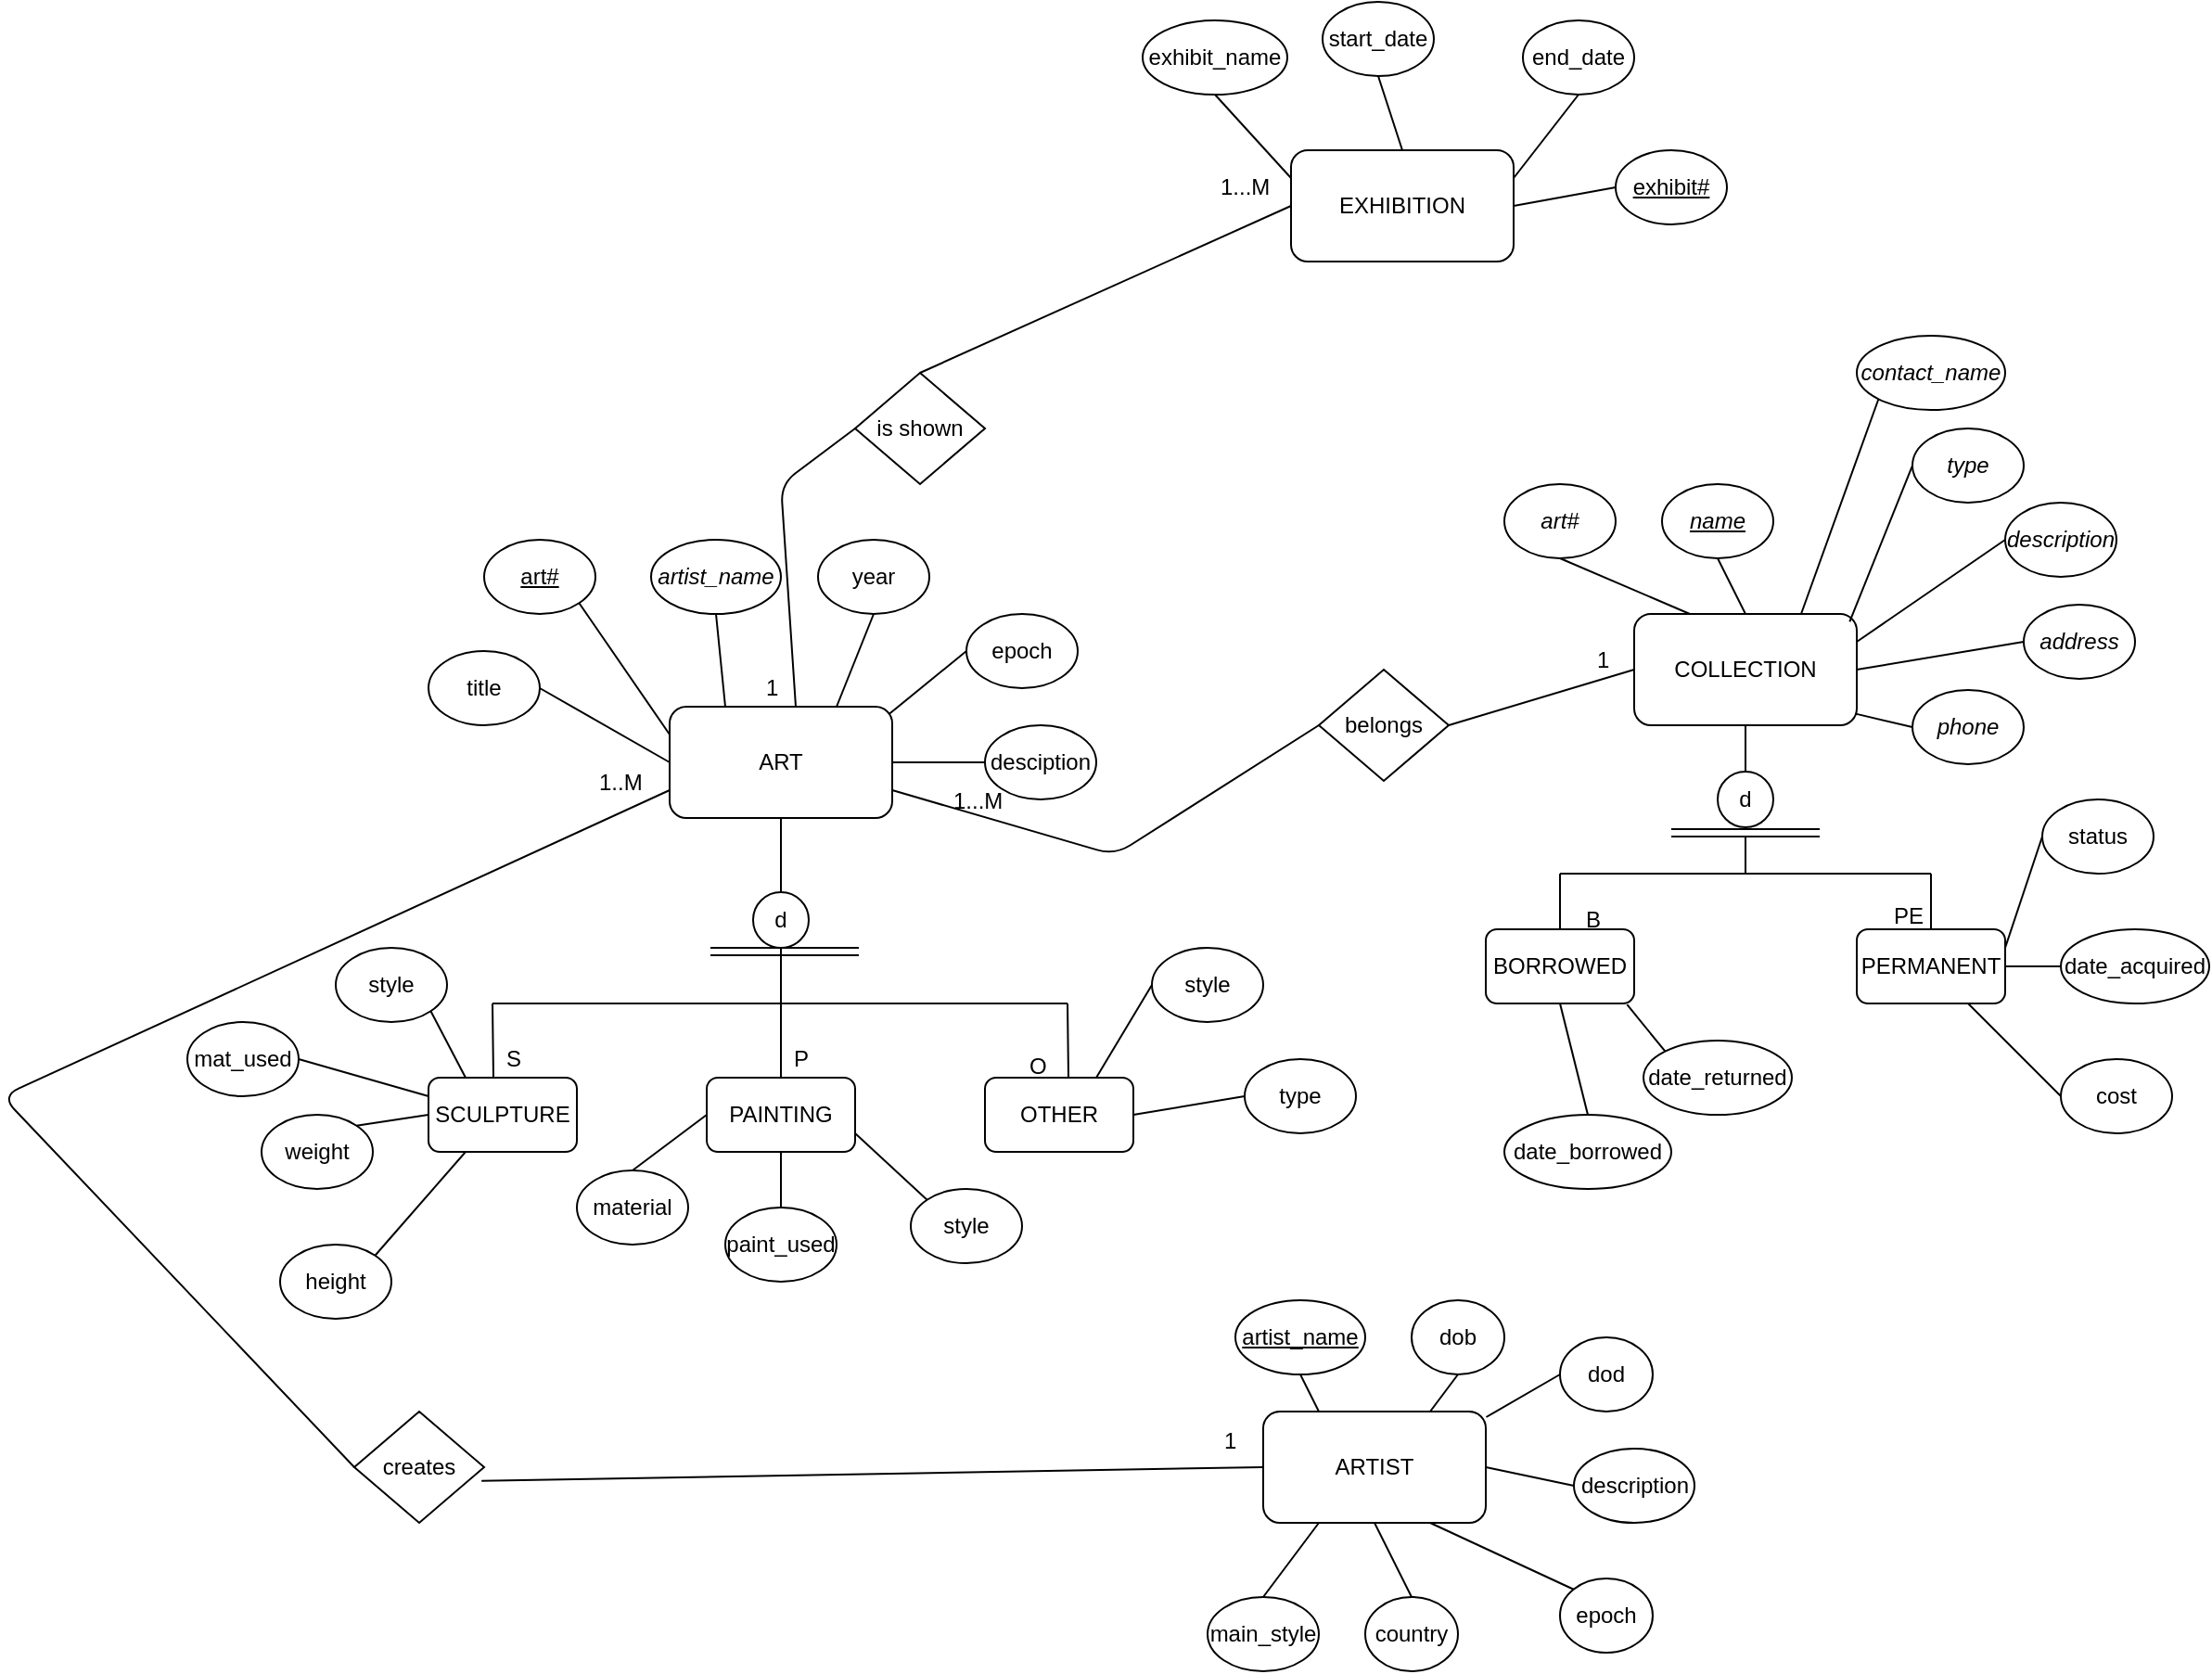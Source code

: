 <mxfile version="12.1.3" type="device" pages="1"><diagram id="7eucAfIl1j1cKesO3npQ" name="Page-1"><mxGraphModel dx="1873" dy="456" grid="1" gridSize="10" guides="1" tooltips="1" connect="1" arrows="1" fold="1" page="1" pageScale="1" pageWidth="850" pageHeight="1100" math="0" shadow="0"><root><mxCell id="0"/><mxCell id="1" parent="0"/><mxCell id="s8wvw3rmHeGvrvVk0iNm-20" value="" style="endArrow=none;html=1;" edge="1" parent="1"><mxGeometry width="50" height="50" relative="1" as="geometry"><mxPoint x="56.5" y="550" as="sourcePoint"/><mxPoint x="366.5" y="550" as="targetPoint"/></mxGeometry></mxCell><mxCell id="s8wvw3rmHeGvrvVk0iNm-1" value="ART" style="rounded=1;whiteSpace=wrap;html=1;" vertex="1" parent="1"><mxGeometry x="152" y="390" width="120" height="60" as="geometry"/></mxCell><mxCell id="s8wvw3rmHeGvrvVk0iNm-2" value="&lt;u&gt;art#&lt;/u&gt;" style="ellipse;whiteSpace=wrap;html=1;" vertex="1" parent="1"><mxGeometry x="52" y="300" width="60" height="40" as="geometry"/></mxCell><mxCell id="s8wvw3rmHeGvrvVk0iNm-3" value="&lt;i&gt;artist_name&lt;/i&gt;" style="ellipse;whiteSpace=wrap;html=1;" vertex="1" parent="1"><mxGeometry x="142" y="300" width="70" height="40" as="geometry"/></mxCell><mxCell id="s8wvw3rmHeGvrvVk0iNm-4" value="year" style="ellipse;whiteSpace=wrap;html=1;" vertex="1" parent="1"><mxGeometry x="232" y="300" width="60" height="40" as="geometry"/></mxCell><mxCell id="s8wvw3rmHeGvrvVk0iNm-6" value="title" style="ellipse;whiteSpace=wrap;html=1;" vertex="1" parent="1"><mxGeometry x="22" y="360" width="60" height="40" as="geometry"/></mxCell><mxCell id="s8wvw3rmHeGvrvVk0iNm-7" value="epoch" style="ellipse;whiteSpace=wrap;html=1;" vertex="1" parent="1"><mxGeometry x="312" y="340" width="60" height="40" as="geometry"/></mxCell><mxCell id="s8wvw3rmHeGvrvVk0iNm-8" value="desciption" style="ellipse;whiteSpace=wrap;html=1;" vertex="1" parent="1"><mxGeometry x="322" y="400" width="60" height="40" as="geometry"/></mxCell><mxCell id="s8wvw3rmHeGvrvVk0iNm-10" value="" style="endArrow=none;html=1;entryX=0;entryY=0.5;entryDx=0;entryDy=0;exitX=1;exitY=0.5;exitDx=0;exitDy=0;" edge="1" parent="1" source="s8wvw3rmHeGvrvVk0iNm-1" target="s8wvw3rmHeGvrvVk0iNm-8"><mxGeometry width="50" height="50" relative="1" as="geometry"><mxPoint x="232" y="540" as="sourcePoint"/><mxPoint x="282" y="490" as="targetPoint"/></mxGeometry></mxCell><mxCell id="s8wvw3rmHeGvrvVk0iNm-11" value="" style="endArrow=none;html=1;exitX=1;exitY=0.5;exitDx=0;exitDy=0;entryX=0;entryY=0.5;entryDx=0;entryDy=0;" edge="1" parent="1" source="s8wvw3rmHeGvrvVk0iNm-6" target="s8wvw3rmHeGvrvVk0iNm-1"><mxGeometry width="50" height="50" relative="1" as="geometry"><mxPoint x="92" y="560" as="sourcePoint"/><mxPoint x="92" y="530" as="targetPoint"/></mxGeometry></mxCell><mxCell id="s8wvw3rmHeGvrvVk0iNm-12" value="" style="endArrow=none;html=1;entryX=1;entryY=1;entryDx=0;entryDy=0;exitX=0;exitY=0.25;exitDx=0;exitDy=0;" edge="1" parent="1" source="s8wvw3rmHeGvrvVk0iNm-1" target="s8wvw3rmHeGvrvVk0iNm-2"><mxGeometry width="50" height="50" relative="1" as="geometry"><mxPoint x="92" y="540" as="sourcePoint"/><mxPoint x="142" y="490" as="targetPoint"/></mxGeometry></mxCell><mxCell id="s8wvw3rmHeGvrvVk0iNm-13" value="" style="endArrow=none;html=1;entryX=0.5;entryY=1;entryDx=0;entryDy=0;exitX=0.25;exitY=0;exitDx=0;exitDy=0;" edge="1" parent="1" source="s8wvw3rmHeGvrvVk0iNm-1" target="s8wvw3rmHeGvrvVk0iNm-3"><mxGeometry width="50" height="50" relative="1" as="geometry"><mxPoint x="72" y="520" as="sourcePoint"/><mxPoint x="122" y="470" as="targetPoint"/></mxGeometry></mxCell><mxCell id="s8wvw3rmHeGvrvVk0iNm-14" value="" style="endArrow=none;html=1;entryX=0.5;entryY=1;entryDx=0;entryDy=0;exitX=0.75;exitY=0;exitDx=0;exitDy=0;" edge="1" parent="1" source="s8wvw3rmHeGvrvVk0iNm-1" target="s8wvw3rmHeGvrvVk0iNm-4"><mxGeometry width="50" height="50" relative="1" as="geometry"><mxPoint x="122" y="550" as="sourcePoint"/><mxPoint x="172" y="500" as="targetPoint"/></mxGeometry></mxCell><mxCell id="s8wvw3rmHeGvrvVk0iNm-15" value="" style="endArrow=none;html=1;entryX=0;entryY=0.5;entryDx=0;entryDy=0;exitX=0.988;exitY=0.063;exitDx=0;exitDy=0;exitPerimeter=0;" edge="1" parent="1" source="s8wvw3rmHeGvrvVk0iNm-1" target="s8wvw3rmHeGvrvVk0iNm-7"><mxGeometry width="50" height="50" relative="1" as="geometry"><mxPoint x="402" y="360" as="sourcePoint"/><mxPoint x="192" y="510" as="targetPoint"/></mxGeometry></mxCell><mxCell id="s8wvw3rmHeGvrvVk0iNm-16" value="" style="endArrow=none;html=1;entryX=0.5;entryY=1;entryDx=0;entryDy=0;" edge="1" parent="1" target="s8wvw3rmHeGvrvVk0iNm-1"><mxGeometry width="50" height="50" relative="1" as="geometry"><mxPoint x="212" y="490" as="sourcePoint"/><mxPoint x="152" y="480" as="targetPoint"/></mxGeometry></mxCell><mxCell id="s8wvw3rmHeGvrvVk0iNm-17" value="d" style="ellipse;whiteSpace=wrap;html=1;aspect=fixed;" vertex="1" parent="1"><mxGeometry x="197" y="490" width="30" height="30" as="geometry"/></mxCell><mxCell id="s8wvw3rmHeGvrvVk0iNm-18" value="" style="endArrow=none;html=1;entryX=0.5;entryY=1;entryDx=0;entryDy=0;" edge="1" parent="1" target="s8wvw3rmHeGvrvVk0iNm-17"><mxGeometry width="50" height="50" relative="1" as="geometry"><mxPoint x="212" y="550" as="sourcePoint"/><mxPoint x="202" y="560" as="targetPoint"/></mxGeometry></mxCell><mxCell id="s8wvw3rmHeGvrvVk0iNm-21" value="" style="endArrow=none;html=1;" edge="1" parent="1"><mxGeometry width="50" height="50" relative="1" as="geometry"><mxPoint x="57" y="590" as="sourcePoint"/><mxPoint x="56.5" y="550" as="targetPoint"/></mxGeometry></mxCell><mxCell id="s8wvw3rmHeGvrvVk0iNm-22" value="" style="endArrow=none;html=1;" edge="1" parent="1"><mxGeometry width="50" height="50" relative="1" as="geometry"><mxPoint x="367" y="590" as="sourcePoint"/><mxPoint x="366.5" y="550" as="targetPoint"/></mxGeometry></mxCell><mxCell id="s8wvw3rmHeGvrvVk0iNm-23" value="" style="endArrow=none;html=1;" edge="1" parent="1"><mxGeometry width="50" height="50" relative="1" as="geometry"><mxPoint x="212" y="590" as="sourcePoint"/><mxPoint x="212" y="550" as="targetPoint"/></mxGeometry></mxCell><mxCell id="s8wvw3rmHeGvrvVk0iNm-24" value="" style="shape=link;html=1;" edge="1" parent="1"><mxGeometry width="50" height="50" relative="1" as="geometry"><mxPoint x="174" y="522" as="sourcePoint"/><mxPoint x="254" y="522" as="targetPoint"/></mxGeometry></mxCell><mxCell id="s8wvw3rmHeGvrvVk0iNm-25" value="OTHER" style="rounded=1;whiteSpace=wrap;html=1;" vertex="1" parent="1"><mxGeometry x="322" y="590" width="80" height="40" as="geometry"/></mxCell><mxCell id="s8wvw3rmHeGvrvVk0iNm-27" value="SCULPTURE" style="rounded=1;whiteSpace=wrap;html=1;" vertex="1" parent="1"><mxGeometry x="22" y="590" width="80" height="40" as="geometry"/></mxCell><mxCell id="s8wvw3rmHeGvrvVk0iNm-28" value="PAINTING" style="rounded=1;whiteSpace=wrap;html=1;" vertex="1" parent="1"><mxGeometry x="172" y="590" width="80" height="40" as="geometry"/></mxCell><mxCell id="s8wvw3rmHeGvrvVk0iNm-29" value="mat_used" style="ellipse;whiteSpace=wrap;html=1;" vertex="1" parent="1"><mxGeometry x="-108" y="560" width="60" height="40" as="geometry"/></mxCell><mxCell id="s8wvw3rmHeGvrvVk0iNm-30" value="height" style="ellipse;whiteSpace=wrap;html=1;" vertex="1" parent="1"><mxGeometry x="-58" y="680" width="60" height="40" as="geometry"/></mxCell><mxCell id="s8wvw3rmHeGvrvVk0iNm-31" value="weight" style="ellipse;whiteSpace=wrap;html=1;" vertex="1" parent="1"><mxGeometry x="-68" y="610" width="60" height="40" as="geometry"/></mxCell><mxCell id="s8wvw3rmHeGvrvVk0iNm-32" value="style" style="ellipse;whiteSpace=wrap;html=1;" vertex="1" parent="1"><mxGeometry x="-28" y="520" width="60" height="40" as="geometry"/></mxCell><mxCell id="s8wvw3rmHeGvrvVk0iNm-33" value="" style="endArrow=none;html=1;exitX=1;exitY=1;exitDx=0;exitDy=0;entryX=0.25;entryY=0;entryDx=0;entryDy=0;" edge="1" parent="1" source="s8wvw3rmHeGvrvVk0iNm-32" target="s8wvw3rmHeGvrvVk0iNm-27"><mxGeometry width="50" height="50" relative="1" as="geometry"><mxPoint x="-8" y="570" as="sourcePoint"/><mxPoint x="2" y="590" as="targetPoint"/></mxGeometry></mxCell><mxCell id="s8wvw3rmHeGvrvVk0iNm-34" value="" style="endArrow=none;html=1;entryX=0.25;entryY=1;entryDx=0;entryDy=0;exitX=1;exitY=0;exitDx=0;exitDy=0;" edge="1" parent="1" source="s8wvw3rmHeGvrvVk0iNm-30" target="s8wvw3rmHeGvrvVk0iNm-27"><mxGeometry width="50" height="50" relative="1" as="geometry"><mxPoint x="-138" y="740" as="sourcePoint"/><mxPoint x="-88" y="690" as="targetPoint"/></mxGeometry></mxCell><mxCell id="s8wvw3rmHeGvrvVk0iNm-35" value="" style="endArrow=none;html=1;entryX=0;entryY=0.5;entryDx=0;entryDy=0;exitX=1;exitY=0;exitDx=0;exitDy=0;" edge="1" parent="1" source="s8wvw3rmHeGvrvVk0iNm-31" target="s8wvw3rmHeGvrvVk0iNm-27"><mxGeometry width="50" height="50" relative="1" as="geometry"><mxPoint x="-118" y="730" as="sourcePoint"/><mxPoint x="-68" y="680" as="targetPoint"/></mxGeometry></mxCell><mxCell id="s8wvw3rmHeGvrvVk0iNm-36" value="" style="endArrow=none;html=1;entryX=0;entryY=0.25;entryDx=0;entryDy=0;exitX=1;exitY=0.5;exitDx=0;exitDy=0;" edge="1" parent="1" source="s8wvw3rmHeGvrvVk0iNm-29" target="s8wvw3rmHeGvrvVk0iNm-27"><mxGeometry width="50" height="50" relative="1" as="geometry"><mxPoint x="-128" y="740" as="sourcePoint"/><mxPoint x="-78" y="690" as="targetPoint"/></mxGeometry></mxCell><mxCell id="s8wvw3rmHeGvrvVk0iNm-37" value="style" style="ellipse;whiteSpace=wrap;html=1;" vertex="1" parent="1"><mxGeometry x="412" y="520" width="60" height="40" as="geometry"/></mxCell><mxCell id="s8wvw3rmHeGvrvVk0iNm-38" value="type&lt;span style=&quot;font-family: &amp;#34;helvetica&amp;#34; , &amp;#34;arial&amp;#34; , sans-serif ; font-size: 0px ; white-space: nowrap&quot;&gt;%3CmxGraphModel%3E%3Croot%3E%3CmxCell%20id%3D%220%22%2F%3E%3CmxCell%20id%3D%221%22%20parent%3D%220%22%2F%3E%3CmxCell%20id%3D%222%22%20value%3D%22mat_used%22%20style%3D%22ellipse%3BwhiteSpace%3Dwrap%3Bhtml%3D1%3B%22%20vertex%3D%221%22%20parent%3D%221%22%3E%3CmxGeometry%20x%3D%22-130%22%20y%3D%22370%22%20width%3D%2260%22%20height%3D%2240%22%20as%3D%22geometry%22%2F%3E%3C%2FmxCell%3E%3C%2Froot%3E%3C%2FmxGraphModel%3E&lt;/span&gt;" style="ellipse;whiteSpace=wrap;html=1;" vertex="1" parent="1"><mxGeometry x="462" y="580" width="60" height="40" as="geometry"/></mxCell><mxCell id="s8wvw3rmHeGvrvVk0iNm-40" value="" style="endArrow=none;html=1;entryX=0;entryY=0.5;entryDx=0;entryDy=0;exitX=1;exitY=0.5;exitDx=0;exitDy=0;" edge="1" parent="1" source="s8wvw3rmHeGvrvVk0iNm-25" target="s8wvw3rmHeGvrvVk0iNm-38"><mxGeometry width="50" height="50" relative="1" as="geometry"><mxPoint x="392" y="710" as="sourcePoint"/><mxPoint x="442" y="660" as="targetPoint"/></mxGeometry></mxCell><mxCell id="s8wvw3rmHeGvrvVk0iNm-41" value="" style="endArrow=none;html=1;entryX=0;entryY=0.5;entryDx=0;entryDy=0;exitX=0.75;exitY=0;exitDx=0;exitDy=0;" edge="1" parent="1" source="s8wvw3rmHeGvrvVk0iNm-25" target="s8wvw3rmHeGvrvVk0iNm-37"><mxGeometry width="50" height="50" relative="1" as="geometry"><mxPoint x="412" y="600" as="sourcePoint"/><mxPoint x="342" y="670" as="targetPoint"/></mxGeometry></mxCell><mxCell id="s8wvw3rmHeGvrvVk0iNm-42" value="material" style="ellipse;whiteSpace=wrap;html=1;" vertex="1" parent="1"><mxGeometry x="102" y="640" width="60" height="40" as="geometry"/></mxCell><mxCell id="s8wvw3rmHeGvrvVk0iNm-43" value="paint_used" style="ellipse;whiteSpace=wrap;html=1;" vertex="1" parent="1"><mxGeometry x="182" y="660" width="60" height="40" as="geometry"/></mxCell><mxCell id="s8wvw3rmHeGvrvVk0iNm-44" value="style" style="ellipse;whiteSpace=wrap;html=1;" vertex="1" parent="1"><mxGeometry x="282" y="650" width="60" height="40" as="geometry"/></mxCell><mxCell id="s8wvw3rmHeGvrvVk0iNm-45" value="" style="endArrow=none;html=1;entryX=0;entryY=0.5;entryDx=0;entryDy=0;exitX=0.5;exitY=0;exitDx=0;exitDy=0;" edge="1" parent="1" source="s8wvw3rmHeGvrvVk0iNm-42" target="s8wvw3rmHeGvrvVk0iNm-28"><mxGeometry width="50" height="50" relative="1" as="geometry"><mxPoint x="62" y="780" as="sourcePoint"/><mxPoint x="112" y="730" as="targetPoint"/></mxGeometry></mxCell><mxCell id="s8wvw3rmHeGvrvVk0iNm-46" value="" style="endArrow=none;html=1;entryX=0.5;entryY=1;entryDx=0;entryDy=0;exitX=0.5;exitY=0;exitDx=0;exitDy=0;" edge="1" parent="1" source="s8wvw3rmHeGvrvVk0iNm-43" target="s8wvw3rmHeGvrvVk0iNm-28"><mxGeometry width="50" height="50" relative="1" as="geometry"><mxPoint x="82" y="760" as="sourcePoint"/><mxPoint x="132" y="710" as="targetPoint"/></mxGeometry></mxCell><mxCell id="s8wvw3rmHeGvrvVk0iNm-47" value="" style="endArrow=none;html=1;entryX=0;entryY=0;entryDx=0;entryDy=0;exitX=1;exitY=0.75;exitDx=0;exitDy=0;" edge="1" parent="1" source="s8wvw3rmHeGvrvVk0iNm-28" target="s8wvw3rmHeGvrvVk0iNm-44"><mxGeometry width="50" height="50" relative="1" as="geometry"><mxPoint x="72" y="790" as="sourcePoint"/><mxPoint x="122" y="740" as="targetPoint"/></mxGeometry></mxCell><mxCell id="s8wvw3rmHeGvrvVk0iNm-48" value="COLLECTION" style="rounded=1;whiteSpace=wrap;html=1;" vertex="1" parent="1"><mxGeometry x="672" y="340" width="120" height="60" as="geometry"/></mxCell><mxCell id="s8wvw3rmHeGvrvVk0iNm-50" value="" style="endArrow=none;html=1;entryX=0.5;entryY=1;entryDx=0;entryDy=0;" edge="1" parent="1" target="s8wvw3rmHeGvrvVk0iNm-48"><mxGeometry width="50" height="50" relative="1" as="geometry"><mxPoint x="732" y="430" as="sourcePoint"/><mxPoint x="662" y="460" as="targetPoint"/></mxGeometry></mxCell><mxCell id="s8wvw3rmHeGvrvVk0iNm-51" value="d" style="ellipse;whiteSpace=wrap;html=1;aspect=fixed;" vertex="1" parent="1"><mxGeometry x="717" y="425" width="30" height="30" as="geometry"/></mxCell><mxCell id="s8wvw3rmHeGvrvVk0iNm-53" value="" style="shape=link;html=1;" edge="1" parent="1"><mxGeometry width="50" height="50" relative="1" as="geometry"><mxPoint x="692" y="458" as="sourcePoint"/><mxPoint x="772" y="458" as="targetPoint"/></mxGeometry></mxCell><mxCell id="s8wvw3rmHeGvrvVk0iNm-54" value="" style="endArrow=none;html=1;" edge="1" parent="1"><mxGeometry width="50" height="50" relative="1" as="geometry"><mxPoint x="732" y="480" as="sourcePoint"/><mxPoint x="732" y="460" as="targetPoint"/></mxGeometry></mxCell><mxCell id="s8wvw3rmHeGvrvVk0iNm-55" value="" style="endArrow=none;html=1;" edge="1" parent="1"><mxGeometry width="50" height="50" relative="1" as="geometry"><mxPoint x="632" y="480" as="sourcePoint"/><mxPoint x="832" y="480" as="targetPoint"/></mxGeometry></mxCell><mxCell id="s8wvw3rmHeGvrvVk0iNm-56" value="" style="endArrow=none;html=1;" edge="1" parent="1"><mxGeometry width="50" height="50" relative="1" as="geometry"><mxPoint x="632" y="510" as="sourcePoint"/><mxPoint x="632" y="480" as="targetPoint"/></mxGeometry></mxCell><mxCell id="s8wvw3rmHeGvrvVk0iNm-57" value="" style="endArrow=none;html=1;" edge="1" parent="1"><mxGeometry width="50" height="50" relative="1" as="geometry"><mxPoint x="832" y="510" as="sourcePoint"/><mxPoint x="832" y="480" as="targetPoint"/></mxGeometry></mxCell><mxCell id="s8wvw3rmHeGvrvVk0iNm-58" value="BORROWED" style="rounded=1;whiteSpace=wrap;html=1;" vertex="1" parent="1"><mxGeometry x="592" y="510" width="80" height="40" as="geometry"/></mxCell><mxCell id="s8wvw3rmHeGvrvVk0iNm-59" value="PERMANENT" style="rounded=1;whiteSpace=wrap;html=1;" vertex="1" parent="1"><mxGeometry x="792" y="510" width="80" height="40" as="geometry"/></mxCell><mxCell id="s8wvw3rmHeGvrvVk0iNm-62" value="date_borrowed" style="ellipse;whiteSpace=wrap;html=1;" vertex="1" parent="1"><mxGeometry x="602" y="610" width="90" height="40" as="geometry"/></mxCell><mxCell id="s8wvw3rmHeGvrvVk0iNm-63" value="date_returned" style="ellipse;whiteSpace=wrap;html=1;" vertex="1" parent="1"><mxGeometry x="677" y="570" width="80" height="40" as="geometry"/></mxCell><mxCell id="s8wvw3rmHeGvrvVk0iNm-65" value="" style="endArrow=none;html=1;entryX=0.5;entryY=1;entryDx=0;entryDy=0;exitX=0.5;exitY=0;exitDx=0;exitDy=0;" edge="1" parent="1" source="s8wvw3rmHeGvrvVk0iNm-62" target="s8wvw3rmHeGvrvVk0iNm-58"><mxGeometry width="50" height="50" relative="1" as="geometry"><mxPoint x="472" y="690" as="sourcePoint"/><mxPoint x="522" y="640" as="targetPoint"/></mxGeometry></mxCell><mxCell id="s8wvw3rmHeGvrvVk0iNm-66" value="" style="endArrow=none;html=1;entryX=0.952;entryY=1.015;entryDx=0;entryDy=0;entryPerimeter=0;exitX=0;exitY=0;exitDx=0;exitDy=0;" edge="1" parent="1" source="s8wvw3rmHeGvrvVk0iNm-63" target="s8wvw3rmHeGvrvVk0iNm-58"><mxGeometry width="50" height="50" relative="1" as="geometry"><mxPoint x="552" y="700" as="sourcePoint"/><mxPoint x="602" y="650" as="targetPoint"/></mxGeometry></mxCell><mxCell id="s8wvw3rmHeGvrvVk0iNm-67" value="cost&lt;span style=&quot;font-family: &amp;#34;helvetica&amp;#34; , &amp;#34;arial&amp;#34; , sans-serif ; font-size: 0px ; white-space: nowrap&quot;&gt;%3CmxGraphModel%3E%3Croot%3E%3CmxCell%20id%3D%220%22%2F%3E%3CmxCell%20id%3D%221%22%20parent%3D%220%22%2F%3E%3CmxCell%20id%3D%222%22%20value%3D%22date_borrowed%22%20style%3D%22ellipse%3BwhiteSpace%3Dwrap%3Bhtml%3D1%3B%22%20vertex%3D%221%22%20parent%3D%221%22%3E%3CmxGeometry%20x%3D%22570%22%20y%3D%22480%22%20width%3D%2290%22%20height%3D%2240%22%20as%3D%22geometry%22%2F%3E%3C%2FmxCell%3E%3C%2Froot%3E%3C%2FmxGraphModel%3E&lt;/span&gt;" style="ellipse;whiteSpace=wrap;html=1;" vertex="1" parent="1"><mxGeometry x="902" y="580" width="60" height="40" as="geometry"/></mxCell><mxCell id="s8wvw3rmHeGvrvVk0iNm-68" value="date_acquired" style="ellipse;whiteSpace=wrap;html=1;" vertex="1" parent="1"><mxGeometry x="902" y="510" width="80" height="40" as="geometry"/></mxCell><mxCell id="s8wvw3rmHeGvrvVk0iNm-69" value="status" style="ellipse;whiteSpace=wrap;html=1;" vertex="1" parent="1"><mxGeometry x="892" y="440" width="60" height="40" as="geometry"/></mxCell><mxCell id="s8wvw3rmHeGvrvVk0iNm-71" value="" style="endArrow=none;html=1;entryX=0;entryY=0.5;entryDx=0;entryDy=0;exitX=0.75;exitY=1;exitDx=0;exitDy=0;" edge="1" parent="1" source="s8wvw3rmHeGvrvVk0iNm-59" target="s8wvw3rmHeGvrvVk0iNm-67"><mxGeometry width="50" height="50" relative="1" as="geometry"><mxPoint x="852" y="690" as="sourcePoint"/><mxPoint x="902" y="640" as="targetPoint"/></mxGeometry></mxCell><mxCell id="s8wvw3rmHeGvrvVk0iNm-72" value="" style="endArrow=none;html=1;entryX=0;entryY=0.5;entryDx=0;entryDy=0;exitX=1;exitY=0.5;exitDx=0;exitDy=0;" edge="1" parent="1" source="s8wvw3rmHeGvrvVk0iNm-59" target="s8wvw3rmHeGvrvVk0iNm-68"><mxGeometry width="50" height="50" relative="1" as="geometry"><mxPoint x="852" y="690" as="sourcePoint"/><mxPoint x="902" y="640" as="targetPoint"/></mxGeometry></mxCell><mxCell id="s8wvw3rmHeGvrvVk0iNm-73" value="" style="endArrow=none;html=1;entryX=0;entryY=0.5;entryDx=0;entryDy=0;exitX=1;exitY=0.25;exitDx=0;exitDy=0;" edge="1" parent="1" source="s8wvw3rmHeGvrvVk0iNm-59" target="s8wvw3rmHeGvrvVk0iNm-69"><mxGeometry width="50" height="50" relative="1" as="geometry"><mxPoint x="852" y="470" as="sourcePoint"/><mxPoint x="872" y="610" as="targetPoint"/></mxGeometry></mxCell><mxCell id="s8wvw3rmHeGvrvVk0iNm-74" value="belongs" style="rhombus;whiteSpace=wrap;html=1;" vertex="1" parent="1"><mxGeometry x="502" y="370" width="70" height="60" as="geometry"/></mxCell><mxCell id="s8wvw3rmHeGvrvVk0iNm-75" value="" style="endArrow=none;html=1;exitX=1;exitY=0.5;exitDx=0;exitDy=0;entryX=0;entryY=0.5;entryDx=0;entryDy=0;" edge="1" parent="1" source="s8wvw3rmHeGvrvVk0iNm-74" target="s8wvw3rmHeGvrvVk0iNm-48"><mxGeometry width="50" height="50" relative="1" as="geometry"><mxPoint x="452" y="440" as="sourcePoint"/><mxPoint x="592" y="320" as="targetPoint"/></mxGeometry></mxCell><mxCell id="s8wvw3rmHeGvrvVk0iNm-76" value="" style="endArrow=none;html=1;entryX=0;entryY=0.5;entryDx=0;entryDy=0;exitX=1;exitY=0.75;exitDx=0;exitDy=0;" edge="1" parent="1" source="s8wvw3rmHeGvrvVk0iNm-1" target="s8wvw3rmHeGvrvVk0iNm-74"><mxGeometry width="50" height="50" relative="1" as="geometry"><mxPoint x="292" y="470" as="sourcePoint"/><mxPoint x="502" y="420" as="targetPoint"/><Array as="points"><mxPoint x="392" y="470"/></Array></mxGeometry></mxCell><mxCell id="s8wvw3rmHeGvrvVk0iNm-78" value="&lt;i&gt;art#&lt;/i&gt;" style="ellipse;whiteSpace=wrap;html=1;" vertex="1" parent="1"><mxGeometry x="602" y="270" width="60" height="40" as="geometry"/></mxCell><mxCell id="s8wvw3rmHeGvrvVk0iNm-79" value="" style="endArrow=none;html=1;entryX=0.25;entryY=0;entryDx=0;entryDy=0;exitX=0.5;exitY=1;exitDx=0;exitDy=0;" edge="1" parent="1" source="s8wvw3rmHeGvrvVk0iNm-78" target="s8wvw3rmHeGvrvVk0iNm-48"><mxGeometry width="50" height="50" relative="1" as="geometry"><mxPoint x="572" y="270" as="sourcePoint"/><mxPoint x="622" y="220" as="targetPoint"/></mxGeometry></mxCell><mxCell id="s8wvw3rmHeGvrvVk0iNm-80" value="ARTIST" style="rounded=1;whiteSpace=wrap;html=1;" vertex="1" parent="1"><mxGeometry x="472" y="770" width="120" height="60" as="geometry"/></mxCell><mxCell id="s8wvw3rmHeGvrvVk0iNm-82" value="&lt;u&gt;artist_name&lt;/u&gt;" style="ellipse;whiteSpace=wrap;html=1;" vertex="1" parent="1"><mxGeometry x="457" y="710" width="70" height="40" as="geometry"/></mxCell><mxCell id="s8wvw3rmHeGvrvVk0iNm-83" value="dob" style="ellipse;whiteSpace=wrap;html=1;" vertex="1" parent="1"><mxGeometry x="552" y="710" width="50" height="40" as="geometry"/></mxCell><mxCell id="s8wvw3rmHeGvrvVk0iNm-84" value="dod" style="ellipse;whiteSpace=wrap;html=1;" vertex="1" parent="1"><mxGeometry x="632" y="730" width="50" height="40" as="geometry"/></mxCell><mxCell id="s8wvw3rmHeGvrvVk0iNm-85" value="country" style="ellipse;whiteSpace=wrap;html=1;" vertex="1" parent="1"><mxGeometry x="527" y="870" width="50" height="40" as="geometry"/></mxCell><mxCell id="s8wvw3rmHeGvrvVk0iNm-86" value="epoch" style="ellipse;whiteSpace=wrap;html=1;" vertex="1" parent="1"><mxGeometry x="632" y="860" width="50" height="40" as="geometry"/></mxCell><mxCell id="s8wvw3rmHeGvrvVk0iNm-87" value="main_style" style="ellipse;whiteSpace=wrap;html=1;" vertex="1" parent="1"><mxGeometry x="442" y="870" width="60" height="40" as="geometry"/></mxCell><mxCell id="s8wvw3rmHeGvrvVk0iNm-88" value="description" style="ellipse;whiteSpace=wrap;html=1;" vertex="1" parent="1"><mxGeometry x="639.5" y="790" width="65" height="40" as="geometry"/></mxCell><mxCell id="s8wvw3rmHeGvrvVk0iNm-89" value="" style="endArrow=none;html=1;entryX=0.5;entryY=1;entryDx=0;entryDy=0;exitX=0.25;exitY=0;exitDx=0;exitDy=0;" edge="1" parent="1" source="s8wvw3rmHeGvrvVk0iNm-80" target="s8wvw3rmHeGvrvVk0iNm-82"><mxGeometry width="50" height="50" relative="1" as="geometry"><mxPoint x="302" y="870" as="sourcePoint"/><mxPoint x="352" y="820" as="targetPoint"/></mxGeometry></mxCell><mxCell id="s8wvw3rmHeGvrvVk0iNm-90" value="" style="endArrow=none;html=1;entryX=0.5;entryY=1;entryDx=0;entryDy=0;exitX=0.75;exitY=0;exitDx=0;exitDy=0;" edge="1" parent="1" source="s8wvw3rmHeGvrvVk0iNm-80" target="s8wvw3rmHeGvrvVk0iNm-83"><mxGeometry width="50" height="50" relative="1" as="geometry"><mxPoint x="372" y="840" as="sourcePoint"/><mxPoint x="422" y="790" as="targetPoint"/></mxGeometry></mxCell><mxCell id="s8wvw3rmHeGvrvVk0iNm-91" value="" style="endArrow=none;html=1;entryX=0;entryY=0.5;entryDx=0;entryDy=0;exitX=1.002;exitY=0.05;exitDx=0;exitDy=0;exitPerimeter=0;" edge="1" parent="1" source="s8wvw3rmHeGvrvVk0iNm-80" target="s8wvw3rmHeGvrvVk0iNm-84"><mxGeometry width="50" height="50" relative="1" as="geometry"><mxPoint x="242" y="850" as="sourcePoint"/><mxPoint x="292" y="800" as="targetPoint"/></mxGeometry></mxCell><mxCell id="s8wvw3rmHeGvrvVk0iNm-92" value="" style="endArrow=none;html=1;entryX=0;entryY=0.5;entryDx=0;entryDy=0;exitX=1;exitY=0.5;exitDx=0;exitDy=0;" edge="1" parent="1" source="s8wvw3rmHeGvrvVk0iNm-80" target="s8wvw3rmHeGvrvVk0iNm-88"><mxGeometry width="50" height="50" relative="1" as="geometry"><mxPoint x="292" y="860" as="sourcePoint"/><mxPoint x="342" y="810" as="targetPoint"/></mxGeometry></mxCell><mxCell id="s8wvw3rmHeGvrvVk0iNm-93" value="" style="endArrow=none;html=1;entryX=0;entryY=0;entryDx=0;entryDy=0;exitX=0.75;exitY=1;exitDx=0;exitDy=0;" edge="1" parent="1" source="s8wvw3rmHeGvrvVk0iNm-80" target="s8wvw3rmHeGvrvVk0iNm-86"><mxGeometry width="50" height="50" relative="1" as="geometry"><mxPoint x="352" y="840" as="sourcePoint"/><mxPoint x="402" y="790" as="targetPoint"/></mxGeometry></mxCell><mxCell id="s8wvw3rmHeGvrvVk0iNm-94" value="" style="endArrow=none;html=1;exitX=0.5;exitY=0;exitDx=0;exitDy=0;entryX=0.25;entryY=1;entryDx=0;entryDy=0;" edge="1" parent="1" source="s8wvw3rmHeGvrvVk0iNm-87" target="s8wvw3rmHeGvrvVk0iNm-80"><mxGeometry width="50" height="50" relative="1" as="geometry"><mxPoint x="312" y="900" as="sourcePoint"/><mxPoint x="422" y="840" as="targetPoint"/></mxGeometry></mxCell><mxCell id="s8wvw3rmHeGvrvVk0iNm-95" value="" style="endArrow=none;html=1;entryX=0.5;entryY=1;entryDx=0;entryDy=0;exitX=0.5;exitY=0;exitDx=0;exitDy=0;" edge="1" parent="1" source="s8wvw3rmHeGvrvVk0iNm-85" target="s8wvw3rmHeGvrvVk0iNm-80"><mxGeometry width="50" height="50" relative="1" as="geometry"><mxPoint x="372" y="880" as="sourcePoint"/><mxPoint x="422" y="830" as="targetPoint"/></mxGeometry></mxCell><mxCell id="s8wvw3rmHeGvrvVk0iNm-96" value="1...M" style="text;html=1;resizable=0;points=[];autosize=1;align=left;verticalAlign=top;spacingTop=-4;" vertex="1" parent="1"><mxGeometry x="303" y="431" width="40" height="20" as="geometry"/></mxCell><mxCell id="s8wvw3rmHeGvrvVk0iNm-97" value="1" style="text;html=1;resizable=0;points=[];autosize=1;align=left;verticalAlign=top;spacingTop=-4;" vertex="1" parent="1"><mxGeometry x="650" y="355" width="20" height="20" as="geometry"/></mxCell><mxCell id="s8wvw3rmHeGvrvVk0iNm-99" value="" style="endArrow=none;html=1;entryX=0;entryY=0.75;entryDx=0;entryDy=0;exitX=0;exitY=0.5;exitDx=0;exitDy=0;" edge="1" parent="1" source="s8wvw3rmHeGvrvVk0iNm-100" target="s8wvw3rmHeGvrvVk0iNm-1"><mxGeometry width="50" height="50" relative="1" as="geometry"><mxPoint x="-58" y="790" as="sourcePoint"/><mxPoint x="-148" y="420" as="targetPoint"/><Array as="points"><mxPoint x="-208" y="600"/></Array></mxGeometry></mxCell><mxCell id="s8wvw3rmHeGvrvVk0iNm-100" value="creates" style="rhombus;whiteSpace=wrap;html=1;" vertex="1" parent="1"><mxGeometry x="-18" y="770" width="70" height="60" as="geometry"/></mxCell><mxCell id="s8wvw3rmHeGvrvVk0iNm-101" value="" style="endArrow=none;html=1;entryX=0;entryY=0.5;entryDx=0;entryDy=0;exitX=0.98;exitY=0.623;exitDx=0;exitDy=0;exitPerimeter=0;" edge="1" parent="1" source="s8wvw3rmHeGvrvVk0iNm-100" target="s8wvw3rmHeGvrvVk0iNm-80"><mxGeometry width="50" height="50" relative="1" as="geometry"><mxPoint x="62" y="810" as="sourcePoint"/><mxPoint x="152" y="810" as="targetPoint"/></mxGeometry></mxCell><mxCell id="s8wvw3rmHeGvrvVk0iNm-102" value="1" style="text;html=1;resizable=0;points=[];autosize=1;align=left;verticalAlign=top;spacingTop=-4;" vertex="1" parent="1"><mxGeometry x="449" y="776" width="20" height="20" as="geometry"/></mxCell><mxCell id="s8wvw3rmHeGvrvVk0iNm-103" value="1..M" style="text;html=1;resizable=0;points=[];autosize=1;align=left;verticalAlign=top;spacingTop=-4;" vertex="1" parent="1"><mxGeometry x="112" y="421" width="40" height="20" as="geometry"/></mxCell><mxCell id="s8wvw3rmHeGvrvVk0iNm-104" value="&lt;i&gt;&lt;u&gt;name&lt;/u&gt;&lt;/i&gt;" style="ellipse;whiteSpace=wrap;html=1;" vertex="1" parent="1"><mxGeometry x="687" y="270" width="60" height="40" as="geometry"/></mxCell><mxCell id="s8wvw3rmHeGvrvVk0iNm-107" value="&lt;i&gt;type&lt;/i&gt;" style="ellipse;whiteSpace=wrap;html=1;" vertex="1" parent="1"><mxGeometry x="822" y="240" width="60" height="40" as="geometry"/></mxCell><mxCell id="s8wvw3rmHeGvrvVk0iNm-109" value="&lt;i&gt;description&lt;/i&gt;" style="ellipse;whiteSpace=wrap;html=1;" vertex="1" parent="1"><mxGeometry x="872" y="280" width="60" height="40" as="geometry"/></mxCell><mxCell id="s8wvw3rmHeGvrvVk0iNm-110" value="&lt;i&gt;address&lt;/i&gt;" style="ellipse;whiteSpace=wrap;html=1;" vertex="1" parent="1"><mxGeometry x="882" y="335" width="60" height="40" as="geometry"/></mxCell><mxCell id="s8wvw3rmHeGvrvVk0iNm-112" value="&lt;i&gt;contact_name&lt;/i&gt;" style="ellipse;whiteSpace=wrap;html=1;" vertex="1" parent="1"><mxGeometry x="792" y="190" width="80" height="40" as="geometry"/></mxCell><mxCell id="s8wvw3rmHeGvrvVk0iNm-114" value="&lt;i&gt;phone&lt;/i&gt;" style="ellipse;whiteSpace=wrap;html=1;" vertex="1" parent="1"><mxGeometry x="822" y="381" width="60" height="40" as="geometry"/></mxCell><mxCell id="s8wvw3rmHeGvrvVk0iNm-115" value="" style="endArrow=none;html=1;exitX=0.5;exitY=0;exitDx=0;exitDy=0;entryX=0.5;entryY=1;entryDx=0;entryDy=0;" edge="1" parent="1" source="s8wvw3rmHeGvrvVk0iNm-48" target="s8wvw3rmHeGvrvVk0iNm-104"><mxGeometry width="50" height="50" relative="1" as="geometry"><mxPoint x="782" y="310" as="sourcePoint"/><mxPoint x="832" y="260" as="targetPoint"/></mxGeometry></mxCell><mxCell id="s8wvw3rmHeGvrvVk0iNm-116" value="" style="endArrow=none;html=1;exitX=0.75;exitY=0;exitDx=0;exitDy=0;entryX=0;entryY=1;entryDx=0;entryDy=0;" edge="1" parent="1" source="s8wvw3rmHeGvrvVk0iNm-48" target="s8wvw3rmHeGvrvVk0iNm-112"><mxGeometry width="50" height="50" relative="1" as="geometry"><mxPoint x="762" y="250" as="sourcePoint"/><mxPoint x="812" y="200" as="targetPoint"/></mxGeometry></mxCell><mxCell id="s8wvw3rmHeGvrvVk0iNm-117" value="" style="endArrow=none;html=1;entryX=0;entryY=0.5;entryDx=0;entryDy=0;exitX=0.968;exitY=0.07;exitDx=0;exitDy=0;exitPerimeter=0;" edge="1" parent="1" source="s8wvw3rmHeGvrvVk0iNm-48" target="s8wvw3rmHeGvrvVk0iNm-107"><mxGeometry width="50" height="50" relative="1" as="geometry"><mxPoint x="832" y="380" as="sourcePoint"/><mxPoint x="882" y="330" as="targetPoint"/></mxGeometry></mxCell><mxCell id="s8wvw3rmHeGvrvVk0iNm-118" value="" style="endArrow=none;html=1;entryX=0;entryY=0.5;entryDx=0;entryDy=0;exitX=1;exitY=0.25;exitDx=0;exitDy=0;" edge="1" parent="1" source="s8wvw3rmHeGvrvVk0iNm-48" target="s8wvw3rmHeGvrvVk0iNm-109"><mxGeometry width="50" height="50" relative="1" as="geometry"><mxPoint x="842" y="380" as="sourcePoint"/><mxPoint x="892" y="330" as="targetPoint"/></mxGeometry></mxCell><mxCell id="s8wvw3rmHeGvrvVk0iNm-119" value="" style="endArrow=none;html=1;exitX=1;exitY=0.5;exitDx=0;exitDy=0;entryX=0;entryY=0.5;entryDx=0;entryDy=0;" edge="1" parent="1" source="s8wvw3rmHeGvrvVk0iNm-48" target="s8wvw3rmHeGvrvVk0iNm-110"><mxGeometry width="50" height="50" relative="1" as="geometry"><mxPoint x="1012" y="400" as="sourcePoint"/><mxPoint x="1062" y="350" as="targetPoint"/></mxGeometry></mxCell><mxCell id="s8wvw3rmHeGvrvVk0iNm-120" value="" style="endArrow=none;html=1;entryX=0.995;entryY=0.897;entryDx=0;entryDy=0;entryPerimeter=0;exitX=0;exitY=0.5;exitDx=0;exitDy=0;" edge="1" parent="1" source="s8wvw3rmHeGvrvVk0iNm-114" target="s8wvw3rmHeGvrvVk0iNm-48"><mxGeometry width="50" height="50" relative="1" as="geometry"><mxPoint x="1012" y="420" as="sourcePoint"/><mxPoint x="1062" y="370" as="targetPoint"/></mxGeometry></mxCell><mxCell id="s8wvw3rmHeGvrvVk0iNm-121" value="EXHIBITION" style="rounded=1;whiteSpace=wrap;html=1;" vertex="1" parent="1"><mxGeometry x="487" y="90" width="120" height="60" as="geometry"/></mxCell><mxCell id="s8wvw3rmHeGvrvVk0iNm-122" value="exhibit_name" style="ellipse;whiteSpace=wrap;html=1;" vertex="1" parent="1"><mxGeometry x="407" y="20" width="78" height="40" as="geometry"/></mxCell><mxCell id="s8wvw3rmHeGvrvVk0iNm-123" value="start_date" style="ellipse;whiteSpace=wrap;html=1;" vertex="1" parent="1"><mxGeometry x="504" y="10" width="60" height="40" as="geometry"/></mxCell><mxCell id="s8wvw3rmHeGvrvVk0iNm-124" value="end_date" style="ellipse;whiteSpace=wrap;html=1;" vertex="1" parent="1"><mxGeometry x="612" y="20" width="60" height="40" as="geometry"/></mxCell><mxCell id="s8wvw3rmHeGvrvVk0iNm-126" value="" style="endArrow=none;html=1;entryX=0.5;entryY=1;entryDx=0;entryDy=0;exitX=0.5;exitY=0;exitDx=0;exitDy=0;" edge="1" parent="1" source="s8wvw3rmHeGvrvVk0iNm-121" target="s8wvw3rmHeGvrvVk0iNm-123"><mxGeometry width="50" height="50" relative="1" as="geometry"><mxPoint x="187" y="120" as="sourcePoint"/><mxPoint x="237" y="70" as="targetPoint"/></mxGeometry></mxCell><mxCell id="s8wvw3rmHeGvrvVk0iNm-127" value="" style="endArrow=none;html=1;exitX=0;exitY=0.25;exitDx=0;exitDy=0;entryX=0.5;entryY=1;entryDx=0;entryDy=0;" edge="1" parent="1" source="s8wvw3rmHeGvrvVk0iNm-121" target="s8wvw3rmHeGvrvVk0iNm-122"><mxGeometry width="50" height="50" relative="1" as="geometry"><mxPoint x="367" y="90" as="sourcePoint"/><mxPoint x="417" y="40" as="targetPoint"/></mxGeometry></mxCell><mxCell id="s8wvw3rmHeGvrvVk0iNm-128" value="" style="endArrow=none;html=1;entryX=0.5;entryY=1;entryDx=0;entryDy=0;exitX=1;exitY=0.25;exitDx=0;exitDy=0;" edge="1" parent="1" source="s8wvw3rmHeGvrvVk0iNm-121" target="s8wvw3rmHeGvrvVk0iNm-124"><mxGeometry width="50" height="50" relative="1" as="geometry"><mxPoint x="347" y="160" as="sourcePoint"/><mxPoint x="397" y="110" as="targetPoint"/></mxGeometry></mxCell><mxCell id="s8wvw3rmHeGvrvVk0iNm-129" value="" style="endArrow=none;html=1;entryX=0;entryY=0.5;entryDx=0;entryDy=0;" edge="1" parent="1" target="s8wvw3rmHeGvrvVk0iNm-130"><mxGeometry width="50" height="50" relative="1" as="geometry"><mxPoint x="220" y="390" as="sourcePoint"/><mxPoint x="200" y="220" as="targetPoint"/><Array as="points"><mxPoint x="212" y="270"/></Array></mxGeometry></mxCell><mxCell id="s8wvw3rmHeGvrvVk0iNm-130" value="is shown" style="rhombus;whiteSpace=wrap;html=1;" vertex="1" parent="1"><mxGeometry x="252" y="210" width="70" height="60" as="geometry"/></mxCell><mxCell id="s8wvw3rmHeGvrvVk0iNm-134" value="&lt;u&gt;exhibit#&lt;/u&gt;" style="ellipse;whiteSpace=wrap;html=1;" vertex="1" parent="1"><mxGeometry x="662" y="90" width="60" height="40" as="geometry"/></mxCell><mxCell id="s8wvw3rmHeGvrvVk0iNm-135" value="" style="endArrow=none;html=1;entryX=0;entryY=0.5;entryDx=0;entryDy=0;exitX=1;exitY=0.5;exitDx=0;exitDy=0;" edge="1" parent="1" source="s8wvw3rmHeGvrvVk0iNm-121" target="s8wvw3rmHeGvrvVk0iNm-134"><mxGeometry width="50" height="50" relative="1" as="geometry"><mxPoint x="80" y="140" as="sourcePoint"/><mxPoint x="130" y="90" as="targetPoint"/></mxGeometry></mxCell><mxCell id="s8wvw3rmHeGvrvVk0iNm-141" value="" style="endArrow=none;html=1;entryX=0;entryY=0.5;entryDx=0;entryDy=0;exitX=0.5;exitY=0;exitDx=0;exitDy=0;" edge="1" parent="1" source="s8wvw3rmHeGvrvVk0iNm-130" target="s8wvw3rmHeGvrvVk0iNm-121"><mxGeometry width="50" height="50" relative="1" as="geometry"><mxPoint x="140" y="240" as="sourcePoint"/><mxPoint x="312" y="140" as="targetPoint"/></mxGeometry></mxCell><mxCell id="s8wvw3rmHeGvrvVk0iNm-151" value="S" style="text;html=1;resizable=0;points=[];autosize=1;align=left;verticalAlign=top;spacingTop=-4;" vertex="1" parent="1"><mxGeometry x="62" y="570" width="20" height="20" as="geometry"/></mxCell><mxCell id="s8wvw3rmHeGvrvVk0iNm-152" value="P" style="text;html=1;resizable=0;points=[];autosize=1;align=left;verticalAlign=top;spacingTop=-4;" vertex="1" parent="1"><mxGeometry x="217" y="570" width="20" height="20" as="geometry"/></mxCell><mxCell id="s8wvw3rmHeGvrvVk0iNm-153" value="O" style="text;html=1;resizable=0;points=[];autosize=1;align=left;verticalAlign=top;spacingTop=-4;" vertex="1" parent="1"><mxGeometry x="344" y="574" width="20" height="20" as="geometry"/></mxCell><mxCell id="s8wvw3rmHeGvrvVk0iNm-154" value="B" style="text;html=1;resizable=0;points=[];autosize=1;align=left;verticalAlign=top;spacingTop=-4;" vertex="1" parent="1"><mxGeometry x="644" y="495" width="20" height="20" as="geometry"/></mxCell><mxCell id="s8wvw3rmHeGvrvVk0iNm-155" value="PE" style="text;html=1;resizable=0;points=[];autosize=1;align=left;verticalAlign=top;spacingTop=-4;" vertex="1" parent="1"><mxGeometry x="810" y="493" width="30" height="20" as="geometry"/></mxCell><mxCell id="s8wvw3rmHeGvrvVk0iNm-158" value="1" style="text;html=1;resizable=0;points=[];autosize=1;align=left;verticalAlign=top;spacingTop=-4;" vertex="1" parent="1"><mxGeometry x="202" y="370" width="20" height="20" as="geometry"/></mxCell><mxCell id="s8wvw3rmHeGvrvVk0iNm-159" value="1...M" style="text;html=1;resizable=0;points=[];autosize=1;align=left;verticalAlign=top;spacingTop=-4;" vertex="1" parent="1"><mxGeometry x="447" y="100" width="40" height="20" as="geometry"/></mxCell></root></mxGraphModel></diagram></mxfile>